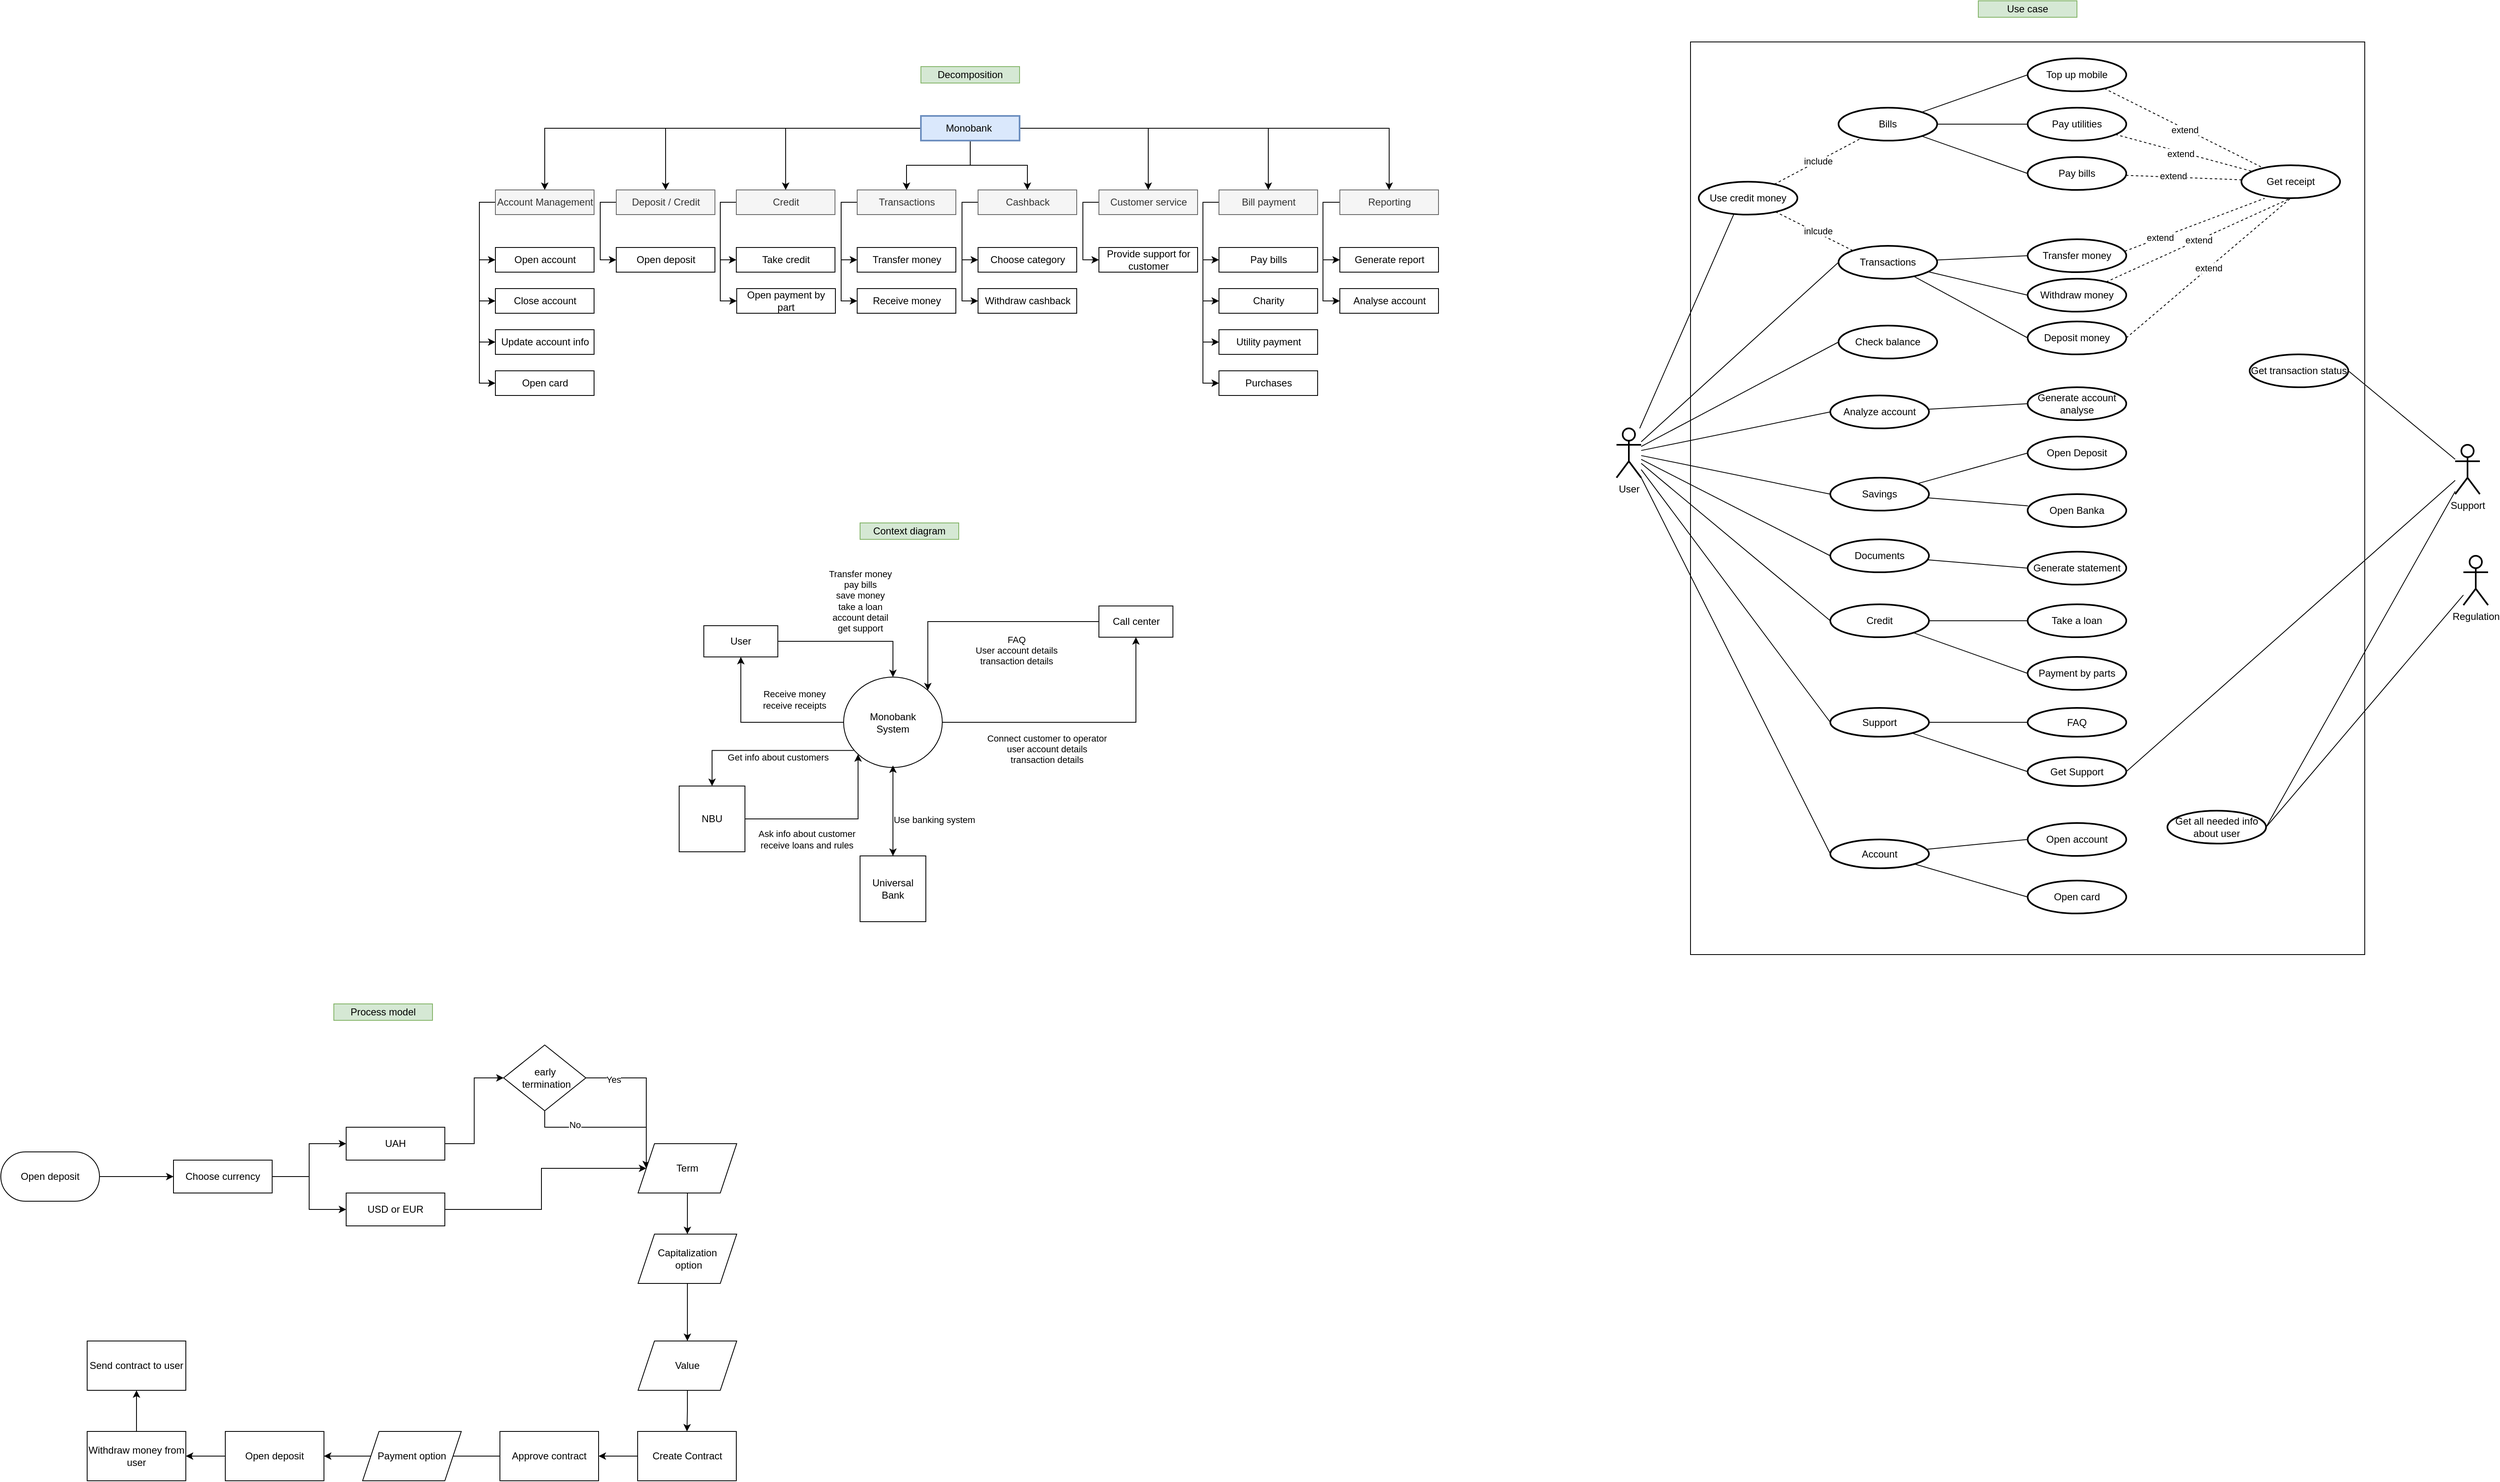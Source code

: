 <mxfile version="20.8.16" type="github">
  <diagram name="Page-1" id="a2duEnbXzy0IIAWoKXlF">
    <mxGraphModel dx="2609" dy="2123" grid="1" gridSize="10" guides="1" tooltips="1" connect="1" arrows="1" fold="1" page="1" pageScale="1" pageWidth="827" pageHeight="1169" math="0" shadow="0">
      <root>
        <mxCell id="0" />
        <mxCell id="1" parent="0" />
        <mxCell id="AsIdFK6F4DD6XL9qQPAL-68" style="edgeStyle=orthogonalEdgeStyle;rounded=0;orthogonalLoop=1;jettySize=auto;html=1;" parent="1" source="AsIdFK6F4DD6XL9qQPAL-1" target="AsIdFK6F4DD6XL9qQPAL-2" edge="1">
          <mxGeometry relative="1" as="geometry" />
        </mxCell>
        <mxCell id="AsIdFK6F4DD6XL9qQPAL-69" style="edgeStyle=orthogonalEdgeStyle;rounded=0;orthogonalLoop=1;jettySize=auto;html=1;entryX=0.5;entryY=0;entryDx=0;entryDy=0;" parent="1" source="AsIdFK6F4DD6XL9qQPAL-1" target="AsIdFK6F4DD6XL9qQPAL-38" edge="1">
          <mxGeometry relative="1" as="geometry" />
        </mxCell>
        <mxCell id="AsIdFK6F4DD6XL9qQPAL-70" style="edgeStyle=orthogonalEdgeStyle;rounded=0;orthogonalLoop=1;jettySize=auto;html=1;" parent="1" source="AsIdFK6F4DD6XL9qQPAL-1" target="AsIdFK6F4DD6XL9qQPAL-3" edge="1">
          <mxGeometry relative="1" as="geometry" />
        </mxCell>
        <mxCell id="AsIdFK6F4DD6XL9qQPAL-71" style="edgeStyle=orthogonalEdgeStyle;rounded=0;orthogonalLoop=1;jettySize=auto;html=1;" parent="1" source="AsIdFK6F4DD6XL9qQPAL-1" target="AsIdFK6F4DD6XL9qQPAL-12" edge="1">
          <mxGeometry relative="1" as="geometry" />
        </mxCell>
        <mxCell id="AsIdFK6F4DD6XL9qQPAL-72" style="edgeStyle=orthogonalEdgeStyle;rounded=0;orthogonalLoop=1;jettySize=auto;html=1;entryX=0.5;entryY=0;entryDx=0;entryDy=0;" parent="1" source="AsIdFK6F4DD6XL9qQPAL-1" target="AsIdFK6F4DD6XL9qQPAL-11" edge="1">
          <mxGeometry relative="1" as="geometry" />
        </mxCell>
        <mxCell id="AsIdFK6F4DD6XL9qQPAL-73" style="edgeStyle=orthogonalEdgeStyle;rounded=0;orthogonalLoop=1;jettySize=auto;html=1;" parent="1" source="AsIdFK6F4DD6XL9qQPAL-1" target="AsIdFK6F4DD6XL9qQPAL-4" edge="1">
          <mxGeometry relative="1" as="geometry" />
        </mxCell>
        <mxCell id="AsIdFK6F4DD6XL9qQPAL-74" style="edgeStyle=orthogonalEdgeStyle;rounded=0;orthogonalLoop=1;jettySize=auto;html=1;" parent="1" source="AsIdFK6F4DD6XL9qQPAL-1" target="AsIdFK6F4DD6XL9qQPAL-5" edge="1">
          <mxGeometry relative="1" as="geometry" />
        </mxCell>
        <mxCell id="AsIdFK6F4DD6XL9qQPAL-75" style="edgeStyle=orthogonalEdgeStyle;rounded=0;orthogonalLoop=1;jettySize=auto;html=1;" parent="1" source="AsIdFK6F4DD6XL9qQPAL-1" target="AsIdFK6F4DD6XL9qQPAL-33" edge="1">
          <mxGeometry relative="1" as="geometry" />
        </mxCell>
        <mxCell id="AsIdFK6F4DD6XL9qQPAL-1" value="Monobank&amp;nbsp;" style="rounded=0;whiteSpace=wrap;html=1;strokeWidth=2;fillColor=#dae8fc;strokeColor=#6c8ebf;" parent="1" vertex="1">
          <mxGeometry x="354" y="50" width="120" height="30" as="geometry" />
        </mxCell>
        <mxCell id="AsIdFK6F4DD6XL9qQPAL-53" style="edgeStyle=orthogonalEdgeStyle;rounded=0;orthogonalLoop=1;jettySize=auto;html=1;entryX=0;entryY=0.5;entryDx=0;entryDy=0;" parent="1" source="AsIdFK6F4DD6XL9qQPAL-2" target="AsIdFK6F4DD6XL9qQPAL-14" edge="1">
          <mxGeometry relative="1" as="geometry">
            <Array as="points">
              <mxPoint x="257" y="155" />
              <mxPoint x="257" y="225" />
            </Array>
          </mxGeometry>
        </mxCell>
        <mxCell id="AsIdFK6F4DD6XL9qQPAL-54" style="edgeStyle=orthogonalEdgeStyle;rounded=0;orthogonalLoop=1;jettySize=auto;html=1;entryX=0;entryY=0.5;entryDx=0;entryDy=0;" parent="1" source="AsIdFK6F4DD6XL9qQPAL-2" target="AsIdFK6F4DD6XL9qQPAL-39" edge="1">
          <mxGeometry relative="1" as="geometry">
            <Array as="points">
              <mxPoint x="257" y="155" />
              <mxPoint x="257" y="275" />
            </Array>
          </mxGeometry>
        </mxCell>
        <mxCell id="AsIdFK6F4DD6XL9qQPAL-2" value="Transactions" style="whiteSpace=wrap;html=1;fillColor=#f5f5f5;fontColor=#333333;strokeColor=#666666;" parent="1" vertex="1">
          <mxGeometry x="276.5" y="140" width="120" height="30" as="geometry" />
        </mxCell>
        <mxCell id="AsIdFK6F4DD6XL9qQPAL-50" style="edgeStyle=orthogonalEdgeStyle;rounded=0;orthogonalLoop=1;jettySize=auto;html=1;entryX=0;entryY=0.5;entryDx=0;entryDy=0;" parent="1" source="AsIdFK6F4DD6XL9qQPAL-3" target="AsIdFK6F4DD6XL9qQPAL-27" edge="1">
          <mxGeometry relative="1" as="geometry">
            <Array as="points">
              <mxPoint x="-36" y="155" />
              <mxPoint x="-36" y="225" />
            </Array>
          </mxGeometry>
        </mxCell>
        <mxCell id="AsIdFK6F4DD6XL9qQPAL-3" value="Deposit / Credit" style="whiteSpace=wrap;html=1;fillColor=#f5f5f5;fontColor=#333333;strokeColor=#666666;" parent="1" vertex="1">
          <mxGeometry x="-16.5" y="140" width="120" height="30" as="geometry" />
        </mxCell>
        <mxCell id="AsIdFK6F4DD6XL9qQPAL-58" style="edgeStyle=orthogonalEdgeStyle;rounded=0;orthogonalLoop=1;jettySize=auto;html=1;entryX=0;entryY=0.5;entryDx=0;entryDy=0;" parent="1" source="AsIdFK6F4DD6XL9qQPAL-4" target="AsIdFK6F4DD6XL9qQPAL-40" edge="1">
          <mxGeometry relative="1" as="geometry">
            <Array as="points">
              <mxPoint x="551" y="155" />
              <mxPoint x="551" y="225" />
            </Array>
          </mxGeometry>
        </mxCell>
        <mxCell id="AsIdFK6F4DD6XL9qQPAL-4" value="Customer service" style="whiteSpace=wrap;html=1;fillColor=#f5f5f5;fontColor=#333333;strokeColor=#666666;" parent="1" vertex="1">
          <mxGeometry x="570.5" y="140" width="120" height="30" as="geometry" />
        </mxCell>
        <mxCell id="AsIdFK6F4DD6XL9qQPAL-59" style="edgeStyle=orthogonalEdgeStyle;rounded=0;orthogonalLoop=1;jettySize=auto;html=1;entryX=0;entryY=0.5;entryDx=0;entryDy=0;" parent="1" source="AsIdFK6F4DD6XL9qQPAL-5" target="AsIdFK6F4DD6XL9qQPAL-32" edge="1">
          <mxGeometry relative="1" as="geometry">
            <Array as="points">
              <mxPoint x="697" y="155" />
              <mxPoint x="697" y="225" />
            </Array>
          </mxGeometry>
        </mxCell>
        <mxCell id="AsIdFK6F4DD6XL9qQPAL-60" style="edgeStyle=orthogonalEdgeStyle;rounded=0;orthogonalLoop=1;jettySize=auto;html=1;entryX=0;entryY=0.5;entryDx=0;entryDy=0;" parent="1" source="AsIdFK6F4DD6XL9qQPAL-5" target="AsIdFK6F4DD6XL9qQPAL-7" edge="1">
          <mxGeometry relative="1" as="geometry">
            <Array as="points">
              <mxPoint x="697" y="155" />
              <mxPoint x="697" y="275" />
            </Array>
          </mxGeometry>
        </mxCell>
        <mxCell id="AsIdFK6F4DD6XL9qQPAL-61" style="edgeStyle=orthogonalEdgeStyle;rounded=0;orthogonalLoop=1;jettySize=auto;html=1;entryX=0;entryY=0.5;entryDx=0;entryDy=0;" parent="1" source="AsIdFK6F4DD6XL9qQPAL-5" target="AsIdFK6F4DD6XL9qQPAL-8" edge="1">
          <mxGeometry relative="1" as="geometry">
            <Array as="points">
              <mxPoint x="697" y="155" />
              <mxPoint x="697" y="325" />
            </Array>
          </mxGeometry>
        </mxCell>
        <mxCell id="AsIdFK6F4DD6XL9qQPAL-62" style="edgeStyle=orthogonalEdgeStyle;rounded=0;orthogonalLoop=1;jettySize=auto;html=1;entryX=0;entryY=0.5;entryDx=0;entryDy=0;" parent="1" source="AsIdFK6F4DD6XL9qQPAL-5" target="AsIdFK6F4DD6XL9qQPAL-9" edge="1">
          <mxGeometry relative="1" as="geometry">
            <Array as="points">
              <mxPoint x="697" y="155" />
              <mxPoint x="697" y="375" />
            </Array>
          </mxGeometry>
        </mxCell>
        <mxCell id="AsIdFK6F4DD6XL9qQPAL-5" value="Bill payment" style="whiteSpace=wrap;html=1;fillColor=#f5f5f5;fontColor=#333333;strokeColor=#666666;" parent="1" vertex="1">
          <mxGeometry x="716.5" y="140" width="120" height="30" as="geometry" />
        </mxCell>
        <mxCell id="AsIdFK6F4DD6XL9qQPAL-7" value="Charity" style="whiteSpace=wrap;html=1;" parent="1" vertex="1">
          <mxGeometry x="716.5" y="260" width="120" height="30" as="geometry" />
        </mxCell>
        <mxCell id="AsIdFK6F4DD6XL9qQPAL-8" value="Utility payment" style="whiteSpace=wrap;html=1;" parent="1" vertex="1">
          <mxGeometry x="716.5" y="310" width="120" height="30" as="geometry" />
        </mxCell>
        <mxCell id="AsIdFK6F4DD6XL9qQPAL-9" value="Purchases" style="whiteSpace=wrap;html=1;" parent="1" vertex="1">
          <mxGeometry x="716.5" y="360" width="120" height="30" as="geometry" />
        </mxCell>
        <mxCell id="AsIdFK6F4DD6XL9qQPAL-56" style="edgeStyle=orthogonalEdgeStyle;rounded=0;orthogonalLoop=1;jettySize=auto;html=1;entryX=0;entryY=0.5;entryDx=0;entryDy=0;" parent="1" source="AsIdFK6F4DD6XL9qQPAL-11" target="AsIdFK6F4DD6XL9qQPAL-29" edge="1">
          <mxGeometry relative="1" as="geometry">
            <Array as="points">
              <mxPoint x="404" y="155" />
              <mxPoint x="404" y="225" />
            </Array>
          </mxGeometry>
        </mxCell>
        <mxCell id="AsIdFK6F4DD6XL9qQPAL-57" style="edgeStyle=orthogonalEdgeStyle;rounded=0;orthogonalLoop=1;jettySize=auto;html=1;entryX=0;entryY=0.5;entryDx=0;entryDy=0;" parent="1" source="AsIdFK6F4DD6XL9qQPAL-11" target="AsIdFK6F4DD6XL9qQPAL-31" edge="1">
          <mxGeometry relative="1" as="geometry">
            <Array as="points">
              <mxPoint x="404" y="155" />
              <mxPoint x="404" y="275" />
            </Array>
          </mxGeometry>
        </mxCell>
        <mxCell id="AsIdFK6F4DD6XL9qQPAL-11" value="Cashback" style="whiteSpace=wrap;html=1;fillColor=#f5f5f5;fontColor=#333333;strokeColor=#666666;" parent="1" vertex="1">
          <mxGeometry x="423.5" y="140" width="120" height="30" as="geometry" />
        </mxCell>
        <mxCell id="AsIdFK6F4DD6XL9qQPAL-47" style="edgeStyle=orthogonalEdgeStyle;rounded=0;orthogonalLoop=1;jettySize=auto;html=1;entryX=0;entryY=0.5;entryDx=0;entryDy=0;" parent="1" source="AsIdFK6F4DD6XL9qQPAL-12" target="AsIdFK6F4DD6XL9qQPAL-35" edge="1">
          <mxGeometry relative="1" as="geometry">
            <Array as="points">
              <mxPoint x="-183" y="155" />
              <mxPoint x="-183" y="225" />
            </Array>
          </mxGeometry>
        </mxCell>
        <mxCell id="AsIdFK6F4DD6XL9qQPAL-48" style="edgeStyle=orthogonalEdgeStyle;rounded=0;orthogonalLoop=1;jettySize=auto;html=1;entryX=0;entryY=0.5;entryDx=0;entryDy=0;" parent="1" source="AsIdFK6F4DD6XL9qQPAL-12" target="AsIdFK6F4DD6XL9qQPAL-36" edge="1">
          <mxGeometry relative="1" as="geometry">
            <Array as="points">
              <mxPoint x="-183" y="155" />
              <mxPoint x="-183" y="275" />
            </Array>
          </mxGeometry>
        </mxCell>
        <mxCell id="AsIdFK6F4DD6XL9qQPAL-49" style="edgeStyle=orthogonalEdgeStyle;rounded=0;orthogonalLoop=1;jettySize=auto;html=1;entryX=0;entryY=0.5;entryDx=0;entryDy=0;" parent="1" source="AsIdFK6F4DD6XL9qQPAL-12" target="AsIdFK6F4DD6XL9qQPAL-37" edge="1">
          <mxGeometry relative="1" as="geometry">
            <Array as="points">
              <mxPoint x="-183" y="155" />
              <mxPoint x="-183" y="325" />
            </Array>
          </mxGeometry>
        </mxCell>
        <mxCell id="AsIdFK6F4DD6XL9qQPAL-88" style="edgeStyle=orthogonalEdgeStyle;rounded=0;orthogonalLoop=1;jettySize=auto;html=1;entryX=0;entryY=0.5;entryDx=0;entryDy=0;" parent="1" source="AsIdFK6F4DD6XL9qQPAL-12" target="AsIdFK6F4DD6XL9qQPAL-87" edge="1">
          <mxGeometry relative="1" as="geometry">
            <Array as="points">
              <mxPoint x="-183" y="155" />
              <mxPoint x="-183" y="375" />
            </Array>
          </mxGeometry>
        </mxCell>
        <mxCell id="AsIdFK6F4DD6XL9qQPAL-12" value="Account Management" style="whiteSpace=wrap;html=1;fillColor=#f5f5f5;fontColor=#333333;strokeColor=#666666;" parent="1" vertex="1">
          <mxGeometry x="-163.5" y="140" width="120" height="30" as="geometry" />
        </mxCell>
        <mxCell id="AsIdFK6F4DD6XL9qQPAL-14" value="Transfer money" style="whiteSpace=wrap;html=1;" parent="1" vertex="1">
          <mxGeometry x="276.5" y="210" width="120" height="30" as="geometry" />
        </mxCell>
        <mxCell id="AsIdFK6F4DD6XL9qQPAL-16" value="Generate report" style="whiteSpace=wrap;html=1;" parent="1" vertex="1">
          <mxGeometry x="863.5" y="210" width="120" height="30" as="geometry" />
        </mxCell>
        <mxCell id="AsIdFK6F4DD6XL9qQPAL-22" value="Take credit" style="whiteSpace=wrap;html=1;" parent="1" vertex="1">
          <mxGeometry x="129.5" y="210" width="120" height="30" as="geometry" />
        </mxCell>
        <mxCell id="AsIdFK6F4DD6XL9qQPAL-24" value="Open payment by part" style="whiteSpace=wrap;html=1;" parent="1" vertex="1">
          <mxGeometry x="130" y="260" width="120" height="30" as="geometry" />
        </mxCell>
        <mxCell id="AsIdFK6F4DD6XL9qQPAL-27" value="Open deposit" style="whiteSpace=wrap;html=1;" parent="1" vertex="1">
          <mxGeometry x="-16.5" y="210" width="120" height="30" as="geometry" />
        </mxCell>
        <mxCell id="AsIdFK6F4DD6XL9qQPAL-29" value="Choose category" style="whiteSpace=wrap;html=1;" parent="1" vertex="1">
          <mxGeometry x="423.5" y="210" width="120" height="30" as="geometry" />
        </mxCell>
        <mxCell id="AsIdFK6F4DD6XL9qQPAL-31" value="Withdraw cashback" style="whiteSpace=wrap;html=1;" parent="1" vertex="1">
          <mxGeometry x="423.5" y="260" width="120" height="30" as="geometry" />
        </mxCell>
        <mxCell id="AsIdFK6F4DD6XL9qQPAL-32" value="Pay bills" style="whiteSpace=wrap;html=1;" parent="1" vertex="1">
          <mxGeometry x="716.5" y="210" width="120" height="30" as="geometry" />
        </mxCell>
        <mxCell id="AsIdFK6F4DD6XL9qQPAL-66" style="edgeStyle=orthogonalEdgeStyle;rounded=0;orthogonalLoop=1;jettySize=auto;html=1;entryX=0;entryY=0.5;entryDx=0;entryDy=0;" parent="1" source="AsIdFK6F4DD6XL9qQPAL-33" target="AsIdFK6F4DD6XL9qQPAL-16" edge="1">
          <mxGeometry relative="1" as="geometry">
            <Array as="points">
              <mxPoint x="843" y="155" />
              <mxPoint x="843" y="225" />
            </Array>
          </mxGeometry>
        </mxCell>
        <mxCell id="AsIdFK6F4DD6XL9qQPAL-67" style="edgeStyle=orthogonalEdgeStyle;rounded=0;orthogonalLoop=1;jettySize=auto;html=1;entryX=0;entryY=0.5;entryDx=0;entryDy=0;" parent="1" source="AsIdFK6F4DD6XL9qQPAL-33" target="AsIdFK6F4DD6XL9qQPAL-34" edge="1">
          <mxGeometry relative="1" as="geometry">
            <Array as="points">
              <mxPoint x="843" y="155" />
              <mxPoint x="843" y="275" />
            </Array>
          </mxGeometry>
        </mxCell>
        <mxCell id="AsIdFK6F4DD6XL9qQPAL-33" value="Reporting" style="whiteSpace=wrap;html=1;fillColor=#f5f5f5;fontColor=#333333;strokeColor=#666666;" parent="1" vertex="1">
          <mxGeometry x="863.5" y="140" width="120" height="30" as="geometry" />
        </mxCell>
        <mxCell id="AsIdFK6F4DD6XL9qQPAL-34" value="Analyse account" style="whiteSpace=wrap;html=1;" parent="1" vertex="1">
          <mxGeometry x="863.5" y="260" width="120" height="30" as="geometry" />
        </mxCell>
        <mxCell id="AsIdFK6F4DD6XL9qQPAL-35" value="Open account" style="whiteSpace=wrap;html=1;" parent="1" vertex="1">
          <mxGeometry x="-163.5" y="210" width="120" height="30" as="geometry" />
        </mxCell>
        <mxCell id="AsIdFK6F4DD6XL9qQPAL-36" value="Close account" style="whiteSpace=wrap;html=1;" parent="1" vertex="1">
          <mxGeometry x="-163.5" y="260" width="120" height="30" as="geometry" />
        </mxCell>
        <mxCell id="AsIdFK6F4DD6XL9qQPAL-37" value="Update account info" style="whiteSpace=wrap;html=1;" parent="1" vertex="1">
          <mxGeometry x="-163.5" y="310" width="120" height="30" as="geometry" />
        </mxCell>
        <mxCell id="AsIdFK6F4DD6XL9qQPAL-51" style="edgeStyle=orthogonalEdgeStyle;rounded=0;orthogonalLoop=1;jettySize=auto;html=1;entryX=0;entryY=0.5;entryDx=0;entryDy=0;" parent="1" source="AsIdFK6F4DD6XL9qQPAL-38" target="AsIdFK6F4DD6XL9qQPAL-22" edge="1">
          <mxGeometry relative="1" as="geometry">
            <Array as="points">
              <mxPoint x="110" y="155" />
              <mxPoint x="110" y="225" />
            </Array>
          </mxGeometry>
        </mxCell>
        <mxCell id="AsIdFK6F4DD6XL9qQPAL-52" style="edgeStyle=orthogonalEdgeStyle;rounded=0;orthogonalLoop=1;jettySize=auto;html=1;entryX=0;entryY=0.5;entryDx=0;entryDy=0;" parent="1" source="AsIdFK6F4DD6XL9qQPAL-38" target="AsIdFK6F4DD6XL9qQPAL-24" edge="1">
          <mxGeometry relative="1" as="geometry">
            <Array as="points">
              <mxPoint x="110" y="155" />
              <mxPoint x="110" y="275" />
            </Array>
          </mxGeometry>
        </mxCell>
        <mxCell id="AsIdFK6F4DD6XL9qQPAL-38" value="Credit" style="whiteSpace=wrap;html=1;fillColor=#f5f5f5;fontColor=#333333;strokeColor=#666666;" parent="1" vertex="1">
          <mxGeometry x="129.5" y="140" width="120" height="30" as="geometry" />
        </mxCell>
        <mxCell id="AsIdFK6F4DD6XL9qQPAL-39" value="Receive money" style="whiteSpace=wrap;html=1;" parent="1" vertex="1">
          <mxGeometry x="276.5" y="260" width="120" height="30" as="geometry" />
        </mxCell>
        <mxCell id="AsIdFK6F4DD6XL9qQPAL-40" value="Provide support for customer" style="whiteSpace=wrap;html=1;" parent="1" vertex="1">
          <mxGeometry x="570.5" y="210" width="120" height="30" as="geometry" />
        </mxCell>
        <mxCell id="4nMvluG5tk5VkBTDZK9o-53" style="edgeStyle=none;orthogonalLoop=1;jettySize=auto;html=1;entryX=0.235;entryY=1.006;entryDx=0;entryDy=0;endArrow=none;endFill=0;exitX=0.985;exitY=0.364;exitDx=0;exitDy=0;exitPerimeter=0;entryPerimeter=0;dashed=1;" parent="1" source="AsIdFK6F4DD6XL9qQPAL-76" target="4nMvluG5tk5VkBTDZK9o-49" edge="1">
          <mxGeometry relative="1" as="geometry" />
        </mxCell>
        <mxCell id="4nMvluG5tk5VkBTDZK9o-64" value="extend" style="edgeLabel;html=1;align=center;verticalAlign=middle;resizable=0;points=[];" parent="4nMvluG5tk5VkBTDZK9o-53" vertex="1" connectable="0">
          <mxGeometry x="-0.497" y="1" relative="1" as="geometry">
            <mxPoint as="offset" />
          </mxGeometry>
        </mxCell>
        <mxCell id="AsIdFK6F4DD6XL9qQPAL-76" value="Transfer money" style="ellipse;whiteSpace=wrap;html=1;strokeWidth=2;" parent="1" vertex="1">
          <mxGeometry x="1700" y="200" width="120" height="40" as="geometry" />
        </mxCell>
        <mxCell id="AsIdFK6F4DD6XL9qQPAL-77" value="Open Deposit" style="ellipse;whiteSpace=wrap;html=1;strokeWidth=2;" parent="1" vertex="1">
          <mxGeometry x="1700" y="440" width="120" height="40" as="geometry" />
        </mxCell>
        <mxCell id="AsIdFK6F4DD6XL9qQPAL-78" value="Take a loan" style="ellipse;whiteSpace=wrap;html=1;strokeWidth=2;" parent="1" vertex="1">
          <mxGeometry x="1700" y="644" width="120" height="40" as="geometry" />
        </mxCell>
        <mxCell id="AsIdFK6F4DD6XL9qQPAL-79" value="Payment by parts" style="ellipse;whiteSpace=wrap;html=1;strokeWidth=2;" parent="1" vertex="1">
          <mxGeometry x="1700" y="708" width="120" height="40" as="geometry" />
        </mxCell>
        <mxCell id="4nMvluG5tk5VkBTDZK9o-61" style="edgeStyle=none;orthogonalLoop=1;jettySize=auto;html=1;entryX=0;entryY=0.5;entryDx=0;entryDy=0;endArrow=none;endFill=0;" parent="1" source="AsIdFK6F4DD6XL9qQPAL-80" target="4nMvluG5tk5VkBTDZK9o-34" edge="1">
          <mxGeometry relative="1" as="geometry" />
        </mxCell>
        <mxCell id="4nMvluG5tk5VkBTDZK9o-62" style="edgeStyle=none;orthogonalLoop=1;jettySize=auto;html=1;entryX=0.354;entryY=0.999;entryDx=0;entryDy=0;endArrow=none;endFill=0;entryPerimeter=0;" parent="1" source="AsIdFK6F4DD6XL9qQPAL-80" target="AsIdFK6F4DD6XL9qQPAL-86" edge="1">
          <mxGeometry relative="1" as="geometry" />
        </mxCell>
        <mxCell id="4nMvluG5tk5VkBTDZK9o-69" style="edgeStyle=none;orthogonalLoop=1;jettySize=auto;html=1;entryX=0;entryY=0.5;entryDx=0;entryDy=0;endArrow=none;endFill=0;" parent="1" source="AsIdFK6F4DD6XL9qQPAL-80" target="4nMvluG5tk5VkBTDZK9o-35" edge="1">
          <mxGeometry relative="1" as="geometry" />
        </mxCell>
        <mxCell id="4nMvluG5tk5VkBTDZK9o-71" style="edgeStyle=none;orthogonalLoop=1;jettySize=auto;html=1;entryX=0;entryY=0.5;entryDx=0;entryDy=0;endArrow=none;endFill=0;" parent="1" source="AsIdFK6F4DD6XL9qQPAL-80" target="4nMvluG5tk5VkBTDZK9o-3" edge="1">
          <mxGeometry relative="1" as="geometry" />
        </mxCell>
        <mxCell id="4nMvluG5tk5VkBTDZK9o-74" style="edgeStyle=none;orthogonalLoop=1;jettySize=auto;html=1;entryX=0;entryY=0.5;entryDx=0;entryDy=0;endArrow=none;endFill=0;" parent="1" source="AsIdFK6F4DD6XL9qQPAL-80" target="4nMvluG5tk5VkBTDZK9o-39" edge="1">
          <mxGeometry relative="1" as="geometry" />
        </mxCell>
        <mxCell id="4nMvluG5tk5VkBTDZK9o-75" style="edgeStyle=none;orthogonalLoop=1;jettySize=auto;html=1;entryX=0;entryY=0.5;entryDx=0;entryDy=0;endArrow=none;endFill=0;" parent="1" source="AsIdFK6F4DD6XL9qQPAL-80" target="4nMvluG5tk5VkBTDZK9o-36" edge="1">
          <mxGeometry relative="1" as="geometry" />
        </mxCell>
        <mxCell id="4nMvluG5tk5VkBTDZK9o-80" style="edgeStyle=none;orthogonalLoop=1;jettySize=auto;html=1;entryX=0;entryY=0.5;entryDx=0;entryDy=0;endArrow=none;endFill=0;" parent="1" source="AsIdFK6F4DD6XL9qQPAL-80" target="4nMvluG5tk5VkBTDZK9o-38" edge="1">
          <mxGeometry relative="1" as="geometry" />
        </mxCell>
        <mxCell id="4nMvluG5tk5VkBTDZK9o-84" style="edgeStyle=none;orthogonalLoop=1;jettySize=auto;html=1;entryX=0;entryY=0.5;entryDx=0;entryDy=0;endArrow=none;endFill=0;" parent="1" source="AsIdFK6F4DD6XL9qQPAL-80" target="4nMvluG5tk5VkBTDZK9o-83" edge="1">
          <mxGeometry relative="1" as="geometry" />
        </mxCell>
        <mxCell id="4nMvluG5tk5VkBTDZK9o-96" style="edgeStyle=none;orthogonalLoop=1;jettySize=auto;html=1;entryX=0;entryY=0.5;entryDx=0;entryDy=0;endArrow=none;endFill=0;" parent="1" source="AsIdFK6F4DD6XL9qQPAL-80" target="4nMvluG5tk5VkBTDZK9o-88" edge="1">
          <mxGeometry relative="1" as="geometry" />
        </mxCell>
        <mxCell id="AsIdFK6F4DD6XL9qQPAL-80" value="User" style="shape=umlActor;verticalLabelPosition=bottom;verticalAlign=top;html=1;outlineConnect=0;strokeWidth=2;" parent="1" vertex="1">
          <mxGeometry x="1200" y="430" width="30" height="60" as="geometry" />
        </mxCell>
        <mxCell id="4nMvluG5tk5VkBTDZK9o-20" style="orthogonalLoop=1;jettySize=auto;html=1;entryX=1;entryY=0.5;entryDx=0;entryDy=0;endArrow=none;endFill=0;" parent="1" source="AsIdFK6F4DD6XL9qQPAL-81" target="4nMvluG5tk5VkBTDZK9o-19" edge="1">
          <mxGeometry relative="1" as="geometry" />
        </mxCell>
        <mxCell id="AsIdFK6F4DD6XL9qQPAL-81" value="Regulation" style="shape=umlActor;verticalLabelPosition=bottom;verticalAlign=top;html=1;outlineConnect=0;strokeWidth=2;" parent="1" vertex="1">
          <mxGeometry x="2230" y="585" width="30" height="60" as="geometry" />
        </mxCell>
        <mxCell id="4nMvluG5tk5VkBTDZK9o-4" style="rounded=0;orthogonalLoop=1;jettySize=auto;html=1;entryX=1;entryY=0.5;entryDx=0;entryDy=0;endArrow=none;endFill=0;" parent="1" source="AsIdFK6F4DD6XL9qQPAL-82" target="AsIdFK6F4DD6XL9qQPAL-85" edge="1">
          <mxGeometry relative="1" as="geometry" />
        </mxCell>
        <mxCell id="4nMvluG5tk5VkBTDZK9o-21" style="orthogonalLoop=1;jettySize=auto;html=1;entryX=1;entryY=0.5;entryDx=0;entryDy=0;endArrow=none;endFill=0;" parent="1" source="AsIdFK6F4DD6XL9qQPAL-82" target="4nMvluG5tk5VkBTDZK9o-19" edge="1">
          <mxGeometry relative="1" as="geometry" />
        </mxCell>
        <mxCell id="4nMvluG5tk5VkBTDZK9o-24" style="orthogonalLoop=1;jettySize=auto;html=1;entryX=1;entryY=0.5;entryDx=0;entryDy=0;endArrow=none;endFill=0;" parent="1" source="AsIdFK6F4DD6XL9qQPAL-82" target="4nMvluG5tk5VkBTDZK9o-22" edge="1">
          <mxGeometry relative="1" as="geometry" />
        </mxCell>
        <mxCell id="AsIdFK6F4DD6XL9qQPAL-82" value="Support" style="shape=umlActor;verticalLabelPosition=bottom;verticalAlign=top;html=1;outlineConnect=0;strokeWidth=2;" parent="1" vertex="1">
          <mxGeometry x="2220" y="450" width="30" height="60" as="geometry" />
        </mxCell>
        <mxCell id="AsIdFK6F4DD6XL9qQPAL-84" value="Open card" style="ellipse;whiteSpace=wrap;html=1;strokeWidth=2;" parent="1" vertex="1">
          <mxGeometry x="1700" y="980" width="120" height="40" as="geometry" />
        </mxCell>
        <mxCell id="AsIdFK6F4DD6XL9qQPAL-85" value="Get Support" style="ellipse;whiteSpace=wrap;html=1;strokeWidth=2;" parent="1" vertex="1">
          <mxGeometry x="1700" y="830" width="120" height="35" as="geometry" />
        </mxCell>
        <mxCell id="4nMvluG5tk5VkBTDZK9o-59" value="include" style="edgeStyle=none;orthogonalLoop=1;jettySize=auto;html=1;endArrow=none;endFill=0;dashed=1;" parent="1" source="AsIdFK6F4DD6XL9qQPAL-86" target="4nMvluG5tk5VkBTDZK9o-37" edge="1">
          <mxGeometry relative="1" as="geometry" />
        </mxCell>
        <mxCell id="4nMvluG5tk5VkBTDZK9o-60" style="edgeStyle=none;orthogonalLoop=1;jettySize=auto;html=1;entryX=0;entryY=0;entryDx=0;entryDy=0;endArrow=none;endFill=0;dashed=1;" parent="1" source="AsIdFK6F4DD6XL9qQPAL-86" target="4nMvluG5tk5VkBTDZK9o-34" edge="1">
          <mxGeometry relative="1" as="geometry" />
        </mxCell>
        <mxCell id="4nMvluG5tk5VkBTDZK9o-63" value="inlcude" style="edgeLabel;html=1;align=center;verticalAlign=middle;resizable=0;points=[];" parent="4nMvluG5tk5VkBTDZK9o-60" vertex="1" connectable="0">
          <mxGeometry x="0.073" y="2" relative="1" as="geometry">
            <mxPoint as="offset" />
          </mxGeometry>
        </mxCell>
        <mxCell id="AsIdFK6F4DD6XL9qQPAL-86" value="Use credit money" style="ellipse;whiteSpace=wrap;html=1;strokeWidth=2;" parent="1" vertex="1">
          <mxGeometry x="1300" y="130" width="120" height="40" as="geometry" />
        </mxCell>
        <mxCell id="AsIdFK6F4DD6XL9qQPAL-87" value="Open card" style="whiteSpace=wrap;html=1;" parent="1" vertex="1">
          <mxGeometry x="-163.5" y="360" width="120" height="30" as="geometry" />
        </mxCell>
        <mxCell id="4nMvluG5tk5VkBTDZK9o-56" value="extend" style="edgeStyle=none;orthogonalLoop=1;jettySize=auto;html=1;entryX=0.5;entryY=1;entryDx=0;entryDy=0;endArrow=none;endFill=0;dashed=1;" parent="1" source="4nMvluG5tk5VkBTDZK9o-1" target="4nMvluG5tk5VkBTDZK9o-49" edge="1">
          <mxGeometry relative="1" as="geometry" />
        </mxCell>
        <mxCell id="4nMvluG5tk5VkBTDZK9o-1" value="Withdraw money" style="ellipse;whiteSpace=wrap;html=1;strokeWidth=2;" parent="1" vertex="1">
          <mxGeometry x="1700" y="248" width="120" height="40" as="geometry" />
        </mxCell>
        <mxCell id="4nMvluG5tk5VkBTDZK9o-2" value="Open account" style="ellipse;whiteSpace=wrap;html=1;strokeWidth=2;" parent="1" vertex="1">
          <mxGeometry x="1700" y="910" width="120" height="40" as="geometry" />
        </mxCell>
        <mxCell id="4nMvluG5tk5VkBTDZK9o-3" value="Check balance" style="ellipse;whiteSpace=wrap;html=1;strokeWidth=2;" parent="1" vertex="1">
          <mxGeometry x="1470" y="305" width="120" height="40" as="geometry" />
        </mxCell>
        <mxCell id="4nMvluG5tk5VkBTDZK9o-19" value="Get all needed info about user" style="ellipse;whiteSpace=wrap;html=1;strokeWidth=2;" parent="1" vertex="1">
          <mxGeometry x="1870" y="895" width="120" height="40" as="geometry" />
        </mxCell>
        <mxCell id="4nMvluG5tk5VkBTDZK9o-22" value="Get transaction status" style="ellipse;whiteSpace=wrap;html=1;strokeWidth=2;" parent="1" vertex="1">
          <mxGeometry x="1970" y="340" width="120" height="40" as="geometry" />
        </mxCell>
        <mxCell id="4nMvluG5tk5VkBTDZK9o-52" style="edgeStyle=none;orthogonalLoop=1;jettySize=auto;html=1;endArrow=none;endFill=0;dashed=1;" parent="1" source="4nMvluG5tk5VkBTDZK9o-26" target="4nMvluG5tk5VkBTDZK9o-49" edge="1">
          <mxGeometry relative="1" as="geometry" />
        </mxCell>
        <mxCell id="4nMvluG5tk5VkBTDZK9o-68" value="extend" style="edgeLabel;html=1;align=center;verticalAlign=middle;resizable=0;points=[];" parent="4nMvluG5tk5VkBTDZK9o-52" vertex="1" connectable="0">
          <mxGeometry x="-0.192" y="2" relative="1" as="geometry">
            <mxPoint as="offset" />
          </mxGeometry>
        </mxCell>
        <mxCell id="4nMvluG5tk5VkBTDZK9o-26" value="Pay bills" style="ellipse;whiteSpace=wrap;html=1;strokeWidth=2;" parent="1" vertex="1">
          <mxGeometry x="1700" y="100" width="120" height="40" as="geometry" />
        </mxCell>
        <mxCell id="4nMvluG5tk5VkBTDZK9o-44" style="edgeStyle=none;orthogonalLoop=1;jettySize=auto;html=1;entryX=0;entryY=0.5;entryDx=0;entryDy=0;endArrow=none;endFill=0;" parent="1" source="4nMvluG5tk5VkBTDZK9o-34" target="AsIdFK6F4DD6XL9qQPAL-76" edge="1">
          <mxGeometry relative="1" as="geometry" />
        </mxCell>
        <mxCell id="4nMvluG5tk5VkBTDZK9o-45" style="edgeStyle=none;orthogonalLoop=1;jettySize=auto;html=1;entryX=0;entryY=0.5;entryDx=0;entryDy=0;endArrow=none;endFill=0;" parent="1" source="4nMvluG5tk5VkBTDZK9o-34" target="4nMvluG5tk5VkBTDZK9o-1" edge="1">
          <mxGeometry relative="1" as="geometry" />
        </mxCell>
        <mxCell id="4nMvluG5tk5VkBTDZK9o-57" style="edgeStyle=none;orthogonalLoop=1;jettySize=auto;html=1;entryX=0;entryY=0.5;entryDx=0;entryDy=0;endArrow=none;endFill=0;" parent="1" source="4nMvluG5tk5VkBTDZK9o-34" target="4nMvluG5tk5VkBTDZK9o-46" edge="1">
          <mxGeometry relative="1" as="geometry" />
        </mxCell>
        <mxCell id="4nMvluG5tk5VkBTDZK9o-34" value="Transactions" style="ellipse;whiteSpace=wrap;html=1;strokeWidth=2;" parent="1" vertex="1">
          <mxGeometry x="1470" y="208" width="120" height="40" as="geometry" />
        </mxCell>
        <mxCell id="4nMvluG5tk5VkBTDZK9o-79" style="edgeStyle=none;orthogonalLoop=1;jettySize=auto;html=1;entryX=0;entryY=0.5;entryDx=0;entryDy=0;endArrow=none;endFill=0;" parent="1" source="4nMvluG5tk5VkBTDZK9o-35" target="4nMvluG5tk5VkBTDZK9o-78" edge="1">
          <mxGeometry relative="1" as="geometry" />
        </mxCell>
        <mxCell id="4nMvluG5tk5VkBTDZK9o-35" value="Analyze account" style="ellipse;whiteSpace=wrap;html=1;strokeWidth=2;" parent="1" vertex="1">
          <mxGeometry x="1460" y="390" width="120" height="40" as="geometry" />
        </mxCell>
        <mxCell id="4nMvluG5tk5VkBTDZK9o-76" style="edgeStyle=none;orthogonalLoop=1;jettySize=auto;html=1;endArrow=none;endFill=0;entryX=0;entryY=0.5;entryDx=0;entryDy=0;" parent="1" source="4nMvluG5tk5VkBTDZK9o-36" target="4nMvluG5tk5VkBTDZK9o-77" edge="1">
          <mxGeometry relative="1" as="geometry">
            <mxPoint x="1700.0" y="600" as="targetPoint" />
          </mxGeometry>
        </mxCell>
        <mxCell id="4nMvluG5tk5VkBTDZK9o-36" value="Documents" style="ellipse;whiteSpace=wrap;html=1;strokeWidth=2;" parent="1" vertex="1">
          <mxGeometry x="1460" y="565" width="120" height="40" as="geometry" />
        </mxCell>
        <mxCell id="4nMvluG5tk5VkBTDZK9o-40" style="orthogonalLoop=1;jettySize=auto;html=1;entryX=0;entryY=0.5;entryDx=0;entryDy=0;endArrow=none;endFill=0;" parent="1" source="4nMvluG5tk5VkBTDZK9o-37" target="4nMvluG5tk5VkBTDZK9o-26" edge="1">
          <mxGeometry relative="1" as="geometry" />
        </mxCell>
        <mxCell id="4nMvluG5tk5VkBTDZK9o-42" style="edgeStyle=none;orthogonalLoop=1;jettySize=auto;html=1;entryX=0;entryY=0.5;entryDx=0;entryDy=0;endArrow=none;endFill=0;" parent="1" source="4nMvluG5tk5VkBTDZK9o-37" target="4nMvluG5tk5VkBTDZK9o-41" edge="1">
          <mxGeometry relative="1" as="geometry" />
        </mxCell>
        <mxCell id="4nMvluG5tk5VkBTDZK9o-48" style="edgeStyle=none;orthogonalLoop=1;jettySize=auto;html=1;entryX=0;entryY=0.5;entryDx=0;entryDy=0;endArrow=none;endFill=0;" parent="1" source="4nMvluG5tk5VkBTDZK9o-37" target="4nMvluG5tk5VkBTDZK9o-47" edge="1">
          <mxGeometry relative="1" as="geometry" />
        </mxCell>
        <mxCell id="4nMvluG5tk5VkBTDZK9o-37" value="Bills" style="ellipse;whiteSpace=wrap;html=1;strokeWidth=2;" parent="1" vertex="1">
          <mxGeometry x="1470" y="40" width="120" height="40" as="geometry" />
        </mxCell>
        <mxCell id="4nMvluG5tk5VkBTDZK9o-81" style="edgeStyle=none;orthogonalLoop=1;jettySize=auto;html=1;entryX=0;entryY=0.5;entryDx=0;entryDy=0;endArrow=none;endFill=0;" parent="1" source="4nMvluG5tk5VkBTDZK9o-38" target="AsIdFK6F4DD6XL9qQPAL-78" edge="1">
          <mxGeometry relative="1" as="geometry" />
        </mxCell>
        <mxCell id="4nMvluG5tk5VkBTDZK9o-82" style="edgeStyle=none;orthogonalLoop=1;jettySize=auto;html=1;entryX=0;entryY=0.5;entryDx=0;entryDy=0;endArrow=none;endFill=0;" parent="1" source="4nMvluG5tk5VkBTDZK9o-38" target="AsIdFK6F4DD6XL9qQPAL-79" edge="1">
          <mxGeometry relative="1" as="geometry" />
        </mxCell>
        <mxCell id="4nMvluG5tk5VkBTDZK9o-38" value="Credit" style="ellipse;whiteSpace=wrap;html=1;strokeWidth=2;" parent="1" vertex="1">
          <mxGeometry x="1460" y="644" width="120" height="40" as="geometry" />
        </mxCell>
        <mxCell id="4nMvluG5tk5VkBTDZK9o-72" style="edgeStyle=none;orthogonalLoop=1;jettySize=auto;html=1;entryX=0;entryY=0.5;entryDx=0;entryDy=0;endArrow=none;endFill=0;" parent="1" source="4nMvluG5tk5VkBTDZK9o-39" target="AsIdFK6F4DD6XL9qQPAL-77" edge="1">
          <mxGeometry relative="1" as="geometry" />
        </mxCell>
        <mxCell id="4nMvluG5tk5VkBTDZK9o-73" style="edgeStyle=none;orthogonalLoop=1;jettySize=auto;html=1;entryX=0.003;entryY=0.355;entryDx=0;entryDy=0;entryPerimeter=0;endArrow=none;endFill=0;" parent="1" source="4nMvluG5tk5VkBTDZK9o-39" target="4nMvluG5tk5VkBTDZK9o-70" edge="1">
          <mxGeometry relative="1" as="geometry" />
        </mxCell>
        <mxCell id="4nMvluG5tk5VkBTDZK9o-39" value="Savings" style="ellipse;whiteSpace=wrap;html=1;strokeWidth=2;" parent="1" vertex="1">
          <mxGeometry x="1460" y="490" width="120" height="40" as="geometry" />
        </mxCell>
        <mxCell id="4nMvluG5tk5VkBTDZK9o-51" style="edgeStyle=none;orthogonalLoop=1;jettySize=auto;html=1;endArrow=none;endFill=0;dashed=1;" parent="1" source="4nMvluG5tk5VkBTDZK9o-41" target="4nMvluG5tk5VkBTDZK9o-49" edge="1">
          <mxGeometry relative="1" as="geometry" />
        </mxCell>
        <mxCell id="4nMvluG5tk5VkBTDZK9o-67" value="extend" style="edgeLabel;html=1;align=center;verticalAlign=middle;resizable=0;points=[];" parent="4nMvluG5tk5VkBTDZK9o-51" vertex="1" connectable="0">
          <mxGeometry x="-0.046" y="-2" relative="1" as="geometry">
            <mxPoint as="offset" />
          </mxGeometry>
        </mxCell>
        <mxCell id="4nMvluG5tk5VkBTDZK9o-41" value="Pay utilities" style="ellipse;whiteSpace=wrap;html=1;strokeWidth=2;" parent="1" vertex="1">
          <mxGeometry x="1700" y="40" width="120" height="40" as="geometry" />
        </mxCell>
        <mxCell id="4nMvluG5tk5VkBTDZK9o-54" style="edgeStyle=none;orthogonalLoop=1;jettySize=auto;html=1;entryX=0.5;entryY=1;entryDx=0;entryDy=0;endArrow=none;endFill=0;exitX=1;exitY=0.5;exitDx=0;exitDy=0;dashed=1;" parent="1" source="4nMvluG5tk5VkBTDZK9o-46" target="4nMvluG5tk5VkBTDZK9o-49" edge="1">
          <mxGeometry relative="1" as="geometry" />
        </mxCell>
        <mxCell id="4nMvluG5tk5VkBTDZK9o-65" value="extend" style="edgeLabel;html=1;align=center;verticalAlign=middle;resizable=0;points=[];" parent="4nMvluG5tk5VkBTDZK9o-54" vertex="1" connectable="0">
          <mxGeometry x="-0.001" relative="1" as="geometry">
            <mxPoint as="offset" />
          </mxGeometry>
        </mxCell>
        <mxCell id="4nMvluG5tk5VkBTDZK9o-46" value="Deposit money" style="ellipse;whiteSpace=wrap;html=1;strokeWidth=2;" parent="1" vertex="1">
          <mxGeometry x="1700" y="300" width="120" height="40" as="geometry" />
        </mxCell>
        <mxCell id="4nMvluG5tk5VkBTDZK9o-50" style="edgeStyle=none;orthogonalLoop=1;jettySize=auto;html=1;endArrow=none;endFill=0;dashed=1;" parent="1" source="4nMvluG5tk5VkBTDZK9o-47" target="4nMvluG5tk5VkBTDZK9o-49" edge="1">
          <mxGeometry relative="1" as="geometry" />
        </mxCell>
        <mxCell id="4nMvluG5tk5VkBTDZK9o-66" value="extend" style="edgeLabel;html=1;align=center;verticalAlign=middle;resizable=0;points=[];" parent="4nMvluG5tk5VkBTDZK9o-50" vertex="1" connectable="0">
          <mxGeometry x="0.01" y="-1" relative="1" as="geometry">
            <mxPoint as="offset" />
          </mxGeometry>
        </mxCell>
        <mxCell id="4nMvluG5tk5VkBTDZK9o-47" value="Top up mobile" style="ellipse;whiteSpace=wrap;html=1;strokeWidth=2;" parent="1" vertex="1">
          <mxGeometry x="1700" y="-20" width="120" height="40" as="geometry" />
        </mxCell>
        <mxCell id="4nMvluG5tk5VkBTDZK9o-49" value="Get receipt" style="ellipse;whiteSpace=wrap;html=1;strokeWidth=2;" parent="1" vertex="1">
          <mxGeometry x="1960" y="110" width="120" height="40" as="geometry" />
        </mxCell>
        <mxCell id="4nMvluG5tk5VkBTDZK9o-70" value="Open Banka" style="ellipse;whiteSpace=wrap;html=1;strokeWidth=2;" parent="1" vertex="1">
          <mxGeometry x="1700" y="510" width="120" height="40" as="geometry" />
        </mxCell>
        <mxCell id="4nMvluG5tk5VkBTDZK9o-77" value="Generate statement" style="ellipse;whiteSpace=wrap;html=1;strokeWidth=2;" parent="1" vertex="1">
          <mxGeometry x="1700" y="580" width="120" height="40" as="geometry" />
        </mxCell>
        <mxCell id="4nMvluG5tk5VkBTDZK9o-78" value="Generate account analyse" style="ellipse;whiteSpace=wrap;html=1;strokeWidth=2;" parent="1" vertex="1">
          <mxGeometry x="1700" y="380" width="120" height="40" as="geometry" />
        </mxCell>
        <mxCell id="4nMvluG5tk5VkBTDZK9o-85" style="edgeStyle=none;orthogonalLoop=1;jettySize=auto;html=1;entryX=0;entryY=0.5;entryDx=0;entryDy=0;endArrow=none;endFill=0;" parent="1" source="4nMvluG5tk5VkBTDZK9o-83" target="AsIdFK6F4DD6XL9qQPAL-85" edge="1">
          <mxGeometry relative="1" as="geometry" />
        </mxCell>
        <mxCell id="4nMvluG5tk5VkBTDZK9o-87" style="edgeStyle=none;orthogonalLoop=1;jettySize=auto;html=1;endArrow=none;endFill=0;" parent="1" source="4nMvluG5tk5VkBTDZK9o-83" target="4nMvluG5tk5VkBTDZK9o-86" edge="1">
          <mxGeometry relative="1" as="geometry" />
        </mxCell>
        <mxCell id="4nMvluG5tk5VkBTDZK9o-83" value="Support" style="ellipse;whiteSpace=wrap;html=1;strokeWidth=2;" parent="1" vertex="1">
          <mxGeometry x="1460" y="770" width="120" height="35" as="geometry" />
        </mxCell>
        <mxCell id="4nMvluG5tk5VkBTDZK9o-86" value="FAQ" style="ellipse;whiteSpace=wrap;html=1;strokeWidth=2;" parent="1" vertex="1">
          <mxGeometry x="1700" y="770" width="120" height="35" as="geometry" />
        </mxCell>
        <mxCell id="4nMvluG5tk5VkBTDZK9o-89" style="edgeStyle=none;orthogonalLoop=1;jettySize=auto;html=1;entryX=0;entryY=0.5;entryDx=0;entryDy=0;endArrow=none;endFill=0;" parent="1" source="4nMvluG5tk5VkBTDZK9o-88" target="4nMvluG5tk5VkBTDZK9o-2" edge="1">
          <mxGeometry relative="1" as="geometry" />
        </mxCell>
        <mxCell id="4nMvluG5tk5VkBTDZK9o-90" style="edgeStyle=none;orthogonalLoop=1;jettySize=auto;html=1;entryX=0;entryY=0.5;entryDx=0;entryDy=0;endArrow=none;endFill=0;" parent="1" source="4nMvluG5tk5VkBTDZK9o-88" target="AsIdFK6F4DD6XL9qQPAL-84" edge="1">
          <mxGeometry relative="1" as="geometry" />
        </mxCell>
        <mxCell id="4nMvluG5tk5VkBTDZK9o-93" value="" style="rounded=0;whiteSpace=wrap;html=1;labelBackgroundColor=none;fillColor=none;" parent="1" vertex="1">
          <mxGeometry x="1290" y="-40" width="820" height="1110" as="geometry" />
        </mxCell>
        <mxCell id="4nMvluG5tk5VkBTDZK9o-88" value="Account" style="ellipse;whiteSpace=wrap;html=1;strokeWidth=2;" parent="1" vertex="1">
          <mxGeometry x="1460" y="930" width="120" height="35" as="geometry" />
        </mxCell>
        <mxCell id="w1u46ZOYEdV2uIelfvE4-10" value="Receive money&lt;br&gt;receive receipts&lt;br&gt;" style="edgeStyle=orthogonalEdgeStyle;rounded=0;orthogonalLoop=1;jettySize=auto;html=1;entryX=0.5;entryY=1;entryDx=0;entryDy=0;" parent="1" source="w1u46ZOYEdV2uIelfvE4-1" target="w1u46ZOYEdV2uIelfvE4-2" edge="1">
          <mxGeometry x="-0.413" y="-28" relative="1" as="geometry">
            <mxPoint as="offset" />
          </mxGeometry>
        </mxCell>
        <mxCell id="w1u46ZOYEdV2uIelfvE4-12" style="edgeStyle=orthogonalEdgeStyle;rounded=0;orthogonalLoop=1;jettySize=auto;html=1;" parent="1" source="w1u46ZOYEdV2uIelfvE4-1" target="w1u46ZOYEdV2uIelfvE4-3" edge="1">
          <mxGeometry relative="1" as="geometry" />
        </mxCell>
        <mxCell id="w1u46ZOYEdV2uIelfvE4-13" value="Connect customer to operator&lt;br&gt;user account details&lt;br&gt;transaction details" style="edgeLabel;html=1;align=center;verticalAlign=middle;resizable=0;points=[];" parent="w1u46ZOYEdV2uIelfvE4-12" vertex="1" connectable="0">
          <mxGeometry x="-0.254" y="1" relative="1" as="geometry">
            <mxPoint y="33" as="offset" />
          </mxGeometry>
        </mxCell>
        <mxCell id="w1u46ZOYEdV2uIelfvE4-14" style="edgeStyle=orthogonalEdgeStyle;rounded=0;orthogonalLoop=1;jettySize=auto;html=1;entryX=0.5;entryY=0;entryDx=0;entryDy=0;" parent="1" source="w1u46ZOYEdV2uIelfvE4-1" target="w1u46ZOYEdV2uIelfvE4-7" edge="1">
          <mxGeometry relative="1" as="geometry" />
        </mxCell>
        <mxCell id="w1u46ZOYEdV2uIelfvE4-15" value="Use banking system" style="edgeLabel;html=1;align=center;verticalAlign=middle;resizable=0;points=[];" parent="w1u46ZOYEdV2uIelfvE4-14" vertex="1" connectable="0">
          <mxGeometry x="-0.182" relative="1" as="geometry">
            <mxPoint x="50" y="19" as="offset" />
          </mxGeometry>
        </mxCell>
        <mxCell id="w1u46ZOYEdV2uIelfvE4-16" style="edgeStyle=orthogonalEdgeStyle;rounded=0;orthogonalLoop=1;jettySize=auto;html=1;exitX=0.102;exitY=0.811;exitDx=0;exitDy=0;exitPerimeter=0;" parent="1" source="w1u46ZOYEdV2uIelfvE4-1" target="w1u46ZOYEdV2uIelfvE4-8" edge="1">
          <mxGeometry relative="1" as="geometry" />
        </mxCell>
        <mxCell id="w1u46ZOYEdV2uIelfvE4-20" value="Get info about customers" style="edgeLabel;html=1;align=center;verticalAlign=middle;resizable=0;points=[];" parent="w1u46ZOYEdV2uIelfvE4-16" vertex="1" connectable="0">
          <mxGeometry x="0.158" relative="1" as="geometry">
            <mxPoint x="33" y="8" as="offset" />
          </mxGeometry>
        </mxCell>
        <mxCell id="w1u46ZOYEdV2uIelfvE4-1" value="Monobank&lt;br&gt;System" style="ellipse;whiteSpace=wrap;html=1;" parent="1" vertex="1">
          <mxGeometry x="260" y="732.5" width="120" height="110" as="geometry" />
        </mxCell>
        <mxCell id="w1u46ZOYEdV2uIelfvE4-9" value="Transfer money&lt;br&gt;pay bills&lt;br&gt;save money&lt;br&gt;take a loan&lt;br&gt;account detail&lt;br&gt;get support" style="edgeStyle=orthogonalEdgeStyle;rounded=0;orthogonalLoop=1;jettySize=auto;html=1;" parent="1" source="w1u46ZOYEdV2uIelfvE4-2" target="w1u46ZOYEdV2uIelfvE4-1" edge="1">
          <mxGeometry x="0.09" y="49" relative="1" as="geometry">
            <mxPoint as="offset" />
          </mxGeometry>
        </mxCell>
        <mxCell id="w1u46ZOYEdV2uIelfvE4-2" value="User" style="rounded=0;whiteSpace=wrap;html=1;" parent="1" vertex="1">
          <mxGeometry x="90" y="670" width="90" height="38" as="geometry" />
        </mxCell>
        <mxCell id="w1u46ZOYEdV2uIelfvE4-11" value="FAQ&lt;br&gt;User account details&lt;br&gt;transaction details" style="edgeStyle=orthogonalEdgeStyle;rounded=0;orthogonalLoop=1;jettySize=auto;html=1;entryX=1;entryY=0;entryDx=0;entryDy=0;" parent="1" source="w1u46ZOYEdV2uIelfvE4-3" target="w1u46ZOYEdV2uIelfvE4-1" edge="1">
          <mxGeometry x="-0.311" y="35" relative="1" as="geometry">
            <mxPoint as="offset" />
          </mxGeometry>
        </mxCell>
        <mxCell id="w1u46ZOYEdV2uIelfvE4-3" value="Call center" style="rounded=0;whiteSpace=wrap;html=1;" parent="1" vertex="1">
          <mxGeometry x="570.5" y="646" width="90" height="38" as="geometry" />
        </mxCell>
        <mxCell id="w1u46ZOYEdV2uIelfvE4-21" style="edgeStyle=orthogonalEdgeStyle;rounded=0;orthogonalLoop=1;jettySize=auto;html=1;" parent="1" source="w1u46ZOYEdV2uIelfvE4-7" edge="1">
          <mxGeometry relative="1" as="geometry">
            <mxPoint x="320" y="840" as="targetPoint" />
          </mxGeometry>
        </mxCell>
        <mxCell id="w1u46ZOYEdV2uIelfvE4-7" value="Universal Bank" style="whiteSpace=wrap;html=1;aspect=fixed;" parent="1" vertex="1">
          <mxGeometry x="280" y="950" width="80" height="80" as="geometry" />
        </mxCell>
        <mxCell id="w1u46ZOYEdV2uIelfvE4-18" style="edgeStyle=orthogonalEdgeStyle;rounded=0;orthogonalLoop=1;jettySize=auto;html=1;entryX=0;entryY=1;entryDx=0;entryDy=0;" parent="1" source="w1u46ZOYEdV2uIelfvE4-8" target="w1u46ZOYEdV2uIelfvE4-1" edge="1">
          <mxGeometry relative="1" as="geometry" />
        </mxCell>
        <mxCell id="w1u46ZOYEdV2uIelfvE4-19" value="Ask info about customer&lt;br&gt;receive loans and rules" style="edgeLabel;html=1;align=center;verticalAlign=middle;resizable=0;points=[];" parent="w1u46ZOYEdV2uIelfvE4-18" vertex="1" connectable="0">
          <mxGeometry x="-0.306" relative="1" as="geometry">
            <mxPoint y="25" as="offset" />
          </mxGeometry>
        </mxCell>
        <mxCell id="w1u46ZOYEdV2uIelfvE4-8" value="NBU" style="whiteSpace=wrap;html=1;aspect=fixed;" parent="1" vertex="1">
          <mxGeometry x="60" y="865" width="80" height="80" as="geometry" />
        </mxCell>
        <mxCell id="Ez-QB4lbbrOSy8Xl8cwM-37" style="edgeStyle=orthogonalEdgeStyle;rounded=0;orthogonalLoop=1;jettySize=auto;html=1;" edge="1" parent="1" source="Ez-QB4lbbrOSy8Xl8cwM-2" target="Ez-QB4lbbrOSy8Xl8cwM-3">
          <mxGeometry relative="1" as="geometry" />
        </mxCell>
        <mxCell id="Ez-QB4lbbrOSy8Xl8cwM-2" value="Open deposit" style="rounded=1;whiteSpace=wrap;html=1;arcSize=50;" vertex="1" parent="1">
          <mxGeometry x="-765" y="1310" width="120" height="60" as="geometry" />
        </mxCell>
        <mxCell id="Ez-QB4lbbrOSy8Xl8cwM-14" style="edgeStyle=orthogonalEdgeStyle;rounded=0;orthogonalLoop=1;jettySize=auto;html=1;entryX=0;entryY=0.5;entryDx=0;entryDy=0;" edge="1" parent="1" source="Ez-QB4lbbrOSy8Xl8cwM-3" target="Ez-QB4lbbrOSy8Xl8cwM-4">
          <mxGeometry relative="1" as="geometry" />
        </mxCell>
        <mxCell id="Ez-QB4lbbrOSy8Xl8cwM-15" style="edgeStyle=orthogonalEdgeStyle;rounded=0;orthogonalLoop=1;jettySize=auto;html=1;" edge="1" parent="1" source="Ez-QB4lbbrOSy8Xl8cwM-3" target="Ez-QB4lbbrOSy8Xl8cwM-5">
          <mxGeometry relative="1" as="geometry" />
        </mxCell>
        <mxCell id="Ez-QB4lbbrOSy8Xl8cwM-3" value="Choose currency" style="rounded=0;whiteSpace=wrap;html=1;" vertex="1" parent="1">
          <mxGeometry x="-555" y="1320" width="120" height="40" as="geometry" />
        </mxCell>
        <mxCell id="Ez-QB4lbbrOSy8Xl8cwM-16" value="" style="edgeStyle=orthogonalEdgeStyle;rounded=0;orthogonalLoop=1;jettySize=auto;html=1;entryX=0;entryY=0.5;entryDx=0;entryDy=0;" edge="1" parent="1" source="Ez-QB4lbbrOSy8Xl8cwM-4" target="Ez-QB4lbbrOSy8Xl8cwM-7">
          <mxGeometry relative="1" as="geometry" />
        </mxCell>
        <mxCell id="Ez-QB4lbbrOSy8Xl8cwM-4" value="UAH" style="rounded=0;whiteSpace=wrap;html=1;" vertex="1" parent="1">
          <mxGeometry x="-345" y="1280" width="120" height="40" as="geometry" />
        </mxCell>
        <mxCell id="Ez-QB4lbbrOSy8Xl8cwM-22" style="edgeStyle=orthogonalEdgeStyle;rounded=0;orthogonalLoop=1;jettySize=auto;html=1;" edge="1" parent="1" source="Ez-QB4lbbrOSy8Xl8cwM-5" target="Ez-QB4lbbrOSy8Xl8cwM-8">
          <mxGeometry relative="1" as="geometry" />
        </mxCell>
        <mxCell id="Ez-QB4lbbrOSy8Xl8cwM-5" value="USD or EUR" style="rounded=0;whiteSpace=wrap;html=1;" vertex="1" parent="1">
          <mxGeometry x="-345" y="1360" width="120" height="40" as="geometry" />
        </mxCell>
        <mxCell id="Ez-QB4lbbrOSy8Xl8cwM-17" style="edgeStyle=orthogonalEdgeStyle;rounded=0;orthogonalLoop=1;jettySize=auto;html=1;entryX=0;entryY=0.5;entryDx=0;entryDy=0;" edge="1" parent="1" source="Ez-QB4lbbrOSy8Xl8cwM-7" target="Ez-QB4lbbrOSy8Xl8cwM-8">
          <mxGeometry relative="1" as="geometry" />
        </mxCell>
        <mxCell id="Ez-QB4lbbrOSy8Xl8cwM-20" value="Yes" style="edgeLabel;html=1;align=center;verticalAlign=middle;resizable=0;points=[];" vertex="1" connectable="0" parent="Ez-QB4lbbrOSy8Xl8cwM-17">
          <mxGeometry x="-0.641" y="-2" relative="1" as="geometry">
            <mxPoint as="offset" />
          </mxGeometry>
        </mxCell>
        <mxCell id="Ez-QB4lbbrOSy8Xl8cwM-18" style="edgeStyle=orthogonalEdgeStyle;rounded=0;orthogonalLoop=1;jettySize=auto;html=1;exitX=0.5;exitY=1;exitDx=0;exitDy=0;entryX=0;entryY=0.5;entryDx=0;entryDy=0;" edge="1" parent="1" source="Ez-QB4lbbrOSy8Xl8cwM-7" target="Ez-QB4lbbrOSy8Xl8cwM-8">
          <mxGeometry relative="1" as="geometry">
            <mxPoint x="10" y="1160" as="targetPoint" />
          </mxGeometry>
        </mxCell>
        <mxCell id="Ez-QB4lbbrOSy8Xl8cwM-21" value="No" style="edgeLabel;html=1;align=center;verticalAlign=middle;resizable=0;points=[];" vertex="1" connectable="0" parent="Ez-QB4lbbrOSy8Xl8cwM-18">
          <mxGeometry x="-0.417" y="3" relative="1" as="geometry">
            <mxPoint as="offset" />
          </mxGeometry>
        </mxCell>
        <mxCell id="Ez-QB4lbbrOSy8Xl8cwM-7" value="early&lt;br&gt;&amp;nbsp;termination" style="rhombus;whiteSpace=wrap;html=1;" vertex="1" parent="1">
          <mxGeometry x="-153.5" y="1180" width="100" height="80" as="geometry" />
        </mxCell>
        <mxCell id="Ez-QB4lbbrOSy8Xl8cwM-23" style="edgeStyle=orthogonalEdgeStyle;rounded=0;orthogonalLoop=1;jettySize=auto;html=1;" edge="1" parent="1" source="Ez-QB4lbbrOSy8Xl8cwM-8" target="Ez-QB4lbbrOSy8Xl8cwM-10">
          <mxGeometry relative="1" as="geometry" />
        </mxCell>
        <mxCell id="Ez-QB4lbbrOSy8Xl8cwM-8" value="Term" style="shape=parallelogram;perimeter=parallelogramPerimeter;whiteSpace=wrap;html=1;fixedSize=1;" vertex="1" parent="1">
          <mxGeometry x="10" y="1300" width="120" height="60" as="geometry" />
        </mxCell>
        <mxCell id="Ez-QB4lbbrOSy8Xl8cwM-25" style="edgeStyle=orthogonalEdgeStyle;rounded=0;orthogonalLoop=1;jettySize=auto;html=1;" edge="1" parent="1" source="Ez-QB4lbbrOSy8Xl8cwM-9" target="Ez-QB4lbbrOSy8Xl8cwM-11">
          <mxGeometry relative="1" as="geometry" />
        </mxCell>
        <mxCell id="Ez-QB4lbbrOSy8Xl8cwM-9" value="Value" style="shape=parallelogram;perimeter=parallelogramPerimeter;whiteSpace=wrap;html=1;fixedSize=1;" vertex="1" parent="1">
          <mxGeometry x="10" y="1540" width="120" height="60" as="geometry" />
        </mxCell>
        <mxCell id="Ez-QB4lbbrOSy8Xl8cwM-24" style="edgeStyle=orthogonalEdgeStyle;rounded=0;orthogonalLoop=1;jettySize=auto;html=1;" edge="1" parent="1" source="Ez-QB4lbbrOSy8Xl8cwM-10" target="Ez-QB4lbbrOSy8Xl8cwM-9">
          <mxGeometry relative="1" as="geometry" />
        </mxCell>
        <mxCell id="Ez-QB4lbbrOSy8Xl8cwM-10" value="Capitalization&lt;br&gt;&amp;nbsp;option" style="shape=parallelogram;perimeter=parallelogramPerimeter;whiteSpace=wrap;html=1;fixedSize=1;" vertex="1" parent="1">
          <mxGeometry x="10" y="1410" width="120" height="60" as="geometry" />
        </mxCell>
        <mxCell id="Ez-QB4lbbrOSy8Xl8cwM-26" style="edgeStyle=orthogonalEdgeStyle;rounded=0;orthogonalLoop=1;jettySize=auto;html=1;" edge="1" parent="1" source="Ez-QB4lbbrOSy8Xl8cwM-11" target="Ez-QB4lbbrOSy8Xl8cwM-12">
          <mxGeometry relative="1" as="geometry" />
        </mxCell>
        <mxCell id="Ez-QB4lbbrOSy8Xl8cwM-11" value="Create Contract" style="rounded=0;whiteSpace=wrap;html=1;" vertex="1" parent="1">
          <mxGeometry x="9.5" y="1650" width="120" height="60" as="geometry" />
        </mxCell>
        <mxCell id="Ez-QB4lbbrOSy8Xl8cwM-27" style="edgeStyle=orthogonalEdgeStyle;rounded=0;orthogonalLoop=1;jettySize=auto;html=1;entryX=0;entryY=0.5;entryDx=0;entryDy=0;" edge="1" parent="1" source="Ez-QB4lbbrOSy8Xl8cwM-12" target="Ez-QB4lbbrOSy8Xl8cwM-13">
          <mxGeometry relative="1" as="geometry" />
        </mxCell>
        <mxCell id="Ez-QB4lbbrOSy8Xl8cwM-12" value="Approve contract" style="rounded=0;whiteSpace=wrap;html=1;" vertex="1" parent="1">
          <mxGeometry x="-158" y="1650" width="120" height="60" as="geometry" />
        </mxCell>
        <mxCell id="Ez-QB4lbbrOSy8Xl8cwM-30" value="" style="edgeStyle=orthogonalEdgeStyle;rounded=0;orthogonalLoop=1;jettySize=auto;html=1;" edge="1" parent="1" source="Ez-QB4lbbrOSy8Xl8cwM-13" target="Ez-QB4lbbrOSy8Xl8cwM-29">
          <mxGeometry relative="1" as="geometry" />
        </mxCell>
        <mxCell id="Ez-QB4lbbrOSy8Xl8cwM-13" value="Payment option" style="shape=parallelogram;perimeter=parallelogramPerimeter;whiteSpace=wrap;html=1;fixedSize=1;" vertex="1" parent="1">
          <mxGeometry x="-325" y="1650" width="120" height="60" as="geometry" />
        </mxCell>
        <mxCell id="Ez-QB4lbbrOSy8Xl8cwM-33" value="" style="edgeStyle=orthogonalEdgeStyle;rounded=0;orthogonalLoop=1;jettySize=auto;html=1;" edge="1" parent="1" source="Ez-QB4lbbrOSy8Xl8cwM-29" target="Ez-QB4lbbrOSy8Xl8cwM-32">
          <mxGeometry relative="1" as="geometry" />
        </mxCell>
        <mxCell id="Ez-QB4lbbrOSy8Xl8cwM-29" value="Open deposit" style="rounded=0;whiteSpace=wrap;html=1;" vertex="1" parent="1">
          <mxGeometry x="-492" y="1650" width="120" height="60" as="geometry" />
        </mxCell>
        <mxCell id="Ez-QB4lbbrOSy8Xl8cwM-36" value="" style="edgeStyle=orthogonalEdgeStyle;rounded=0;orthogonalLoop=1;jettySize=auto;html=1;" edge="1" parent="1" source="Ez-QB4lbbrOSy8Xl8cwM-32" target="Ez-QB4lbbrOSy8Xl8cwM-35">
          <mxGeometry relative="1" as="geometry" />
        </mxCell>
        <mxCell id="Ez-QB4lbbrOSy8Xl8cwM-32" value="Withdraw money from user" style="rounded=0;whiteSpace=wrap;html=1;" vertex="1" parent="1">
          <mxGeometry x="-660" y="1650" width="120" height="60" as="geometry" />
        </mxCell>
        <mxCell id="Ez-QB4lbbrOSy8Xl8cwM-35" value="Send contract to user" style="rounded=0;whiteSpace=wrap;html=1;" vertex="1" parent="1">
          <mxGeometry x="-660" y="1540" width="120" height="60" as="geometry" />
        </mxCell>
        <mxCell id="Ez-QB4lbbrOSy8Xl8cwM-38" value="Decomposition" style="rounded=0;whiteSpace=wrap;html=1;fillColor=#d5e8d4;strokeColor=#82b366;" vertex="1" parent="1">
          <mxGeometry x="354" y="-10" width="120" height="20" as="geometry" />
        </mxCell>
        <mxCell id="Ez-QB4lbbrOSy8Xl8cwM-39" value="Use case" style="rounded=0;whiteSpace=wrap;html=1;fillColor=#d5e8d4;strokeColor=#82b366;" vertex="1" parent="1">
          <mxGeometry x="1640" y="-90" width="120" height="20" as="geometry" />
        </mxCell>
        <mxCell id="Ez-QB4lbbrOSy8Xl8cwM-40" value="Process model" style="rounded=0;whiteSpace=wrap;html=1;fillColor=#d5e8d4;strokeColor=#82b366;" vertex="1" parent="1">
          <mxGeometry x="-360" y="1130" width="120" height="20" as="geometry" />
        </mxCell>
        <mxCell id="Ez-QB4lbbrOSy8Xl8cwM-41" value="Context diagram" style="rounded=0;whiteSpace=wrap;html=1;fillColor=#d5e8d4;strokeColor=#82b366;" vertex="1" parent="1">
          <mxGeometry x="280" y="545" width="120" height="20" as="geometry" />
        </mxCell>
      </root>
    </mxGraphModel>
  </diagram>
</mxfile>
